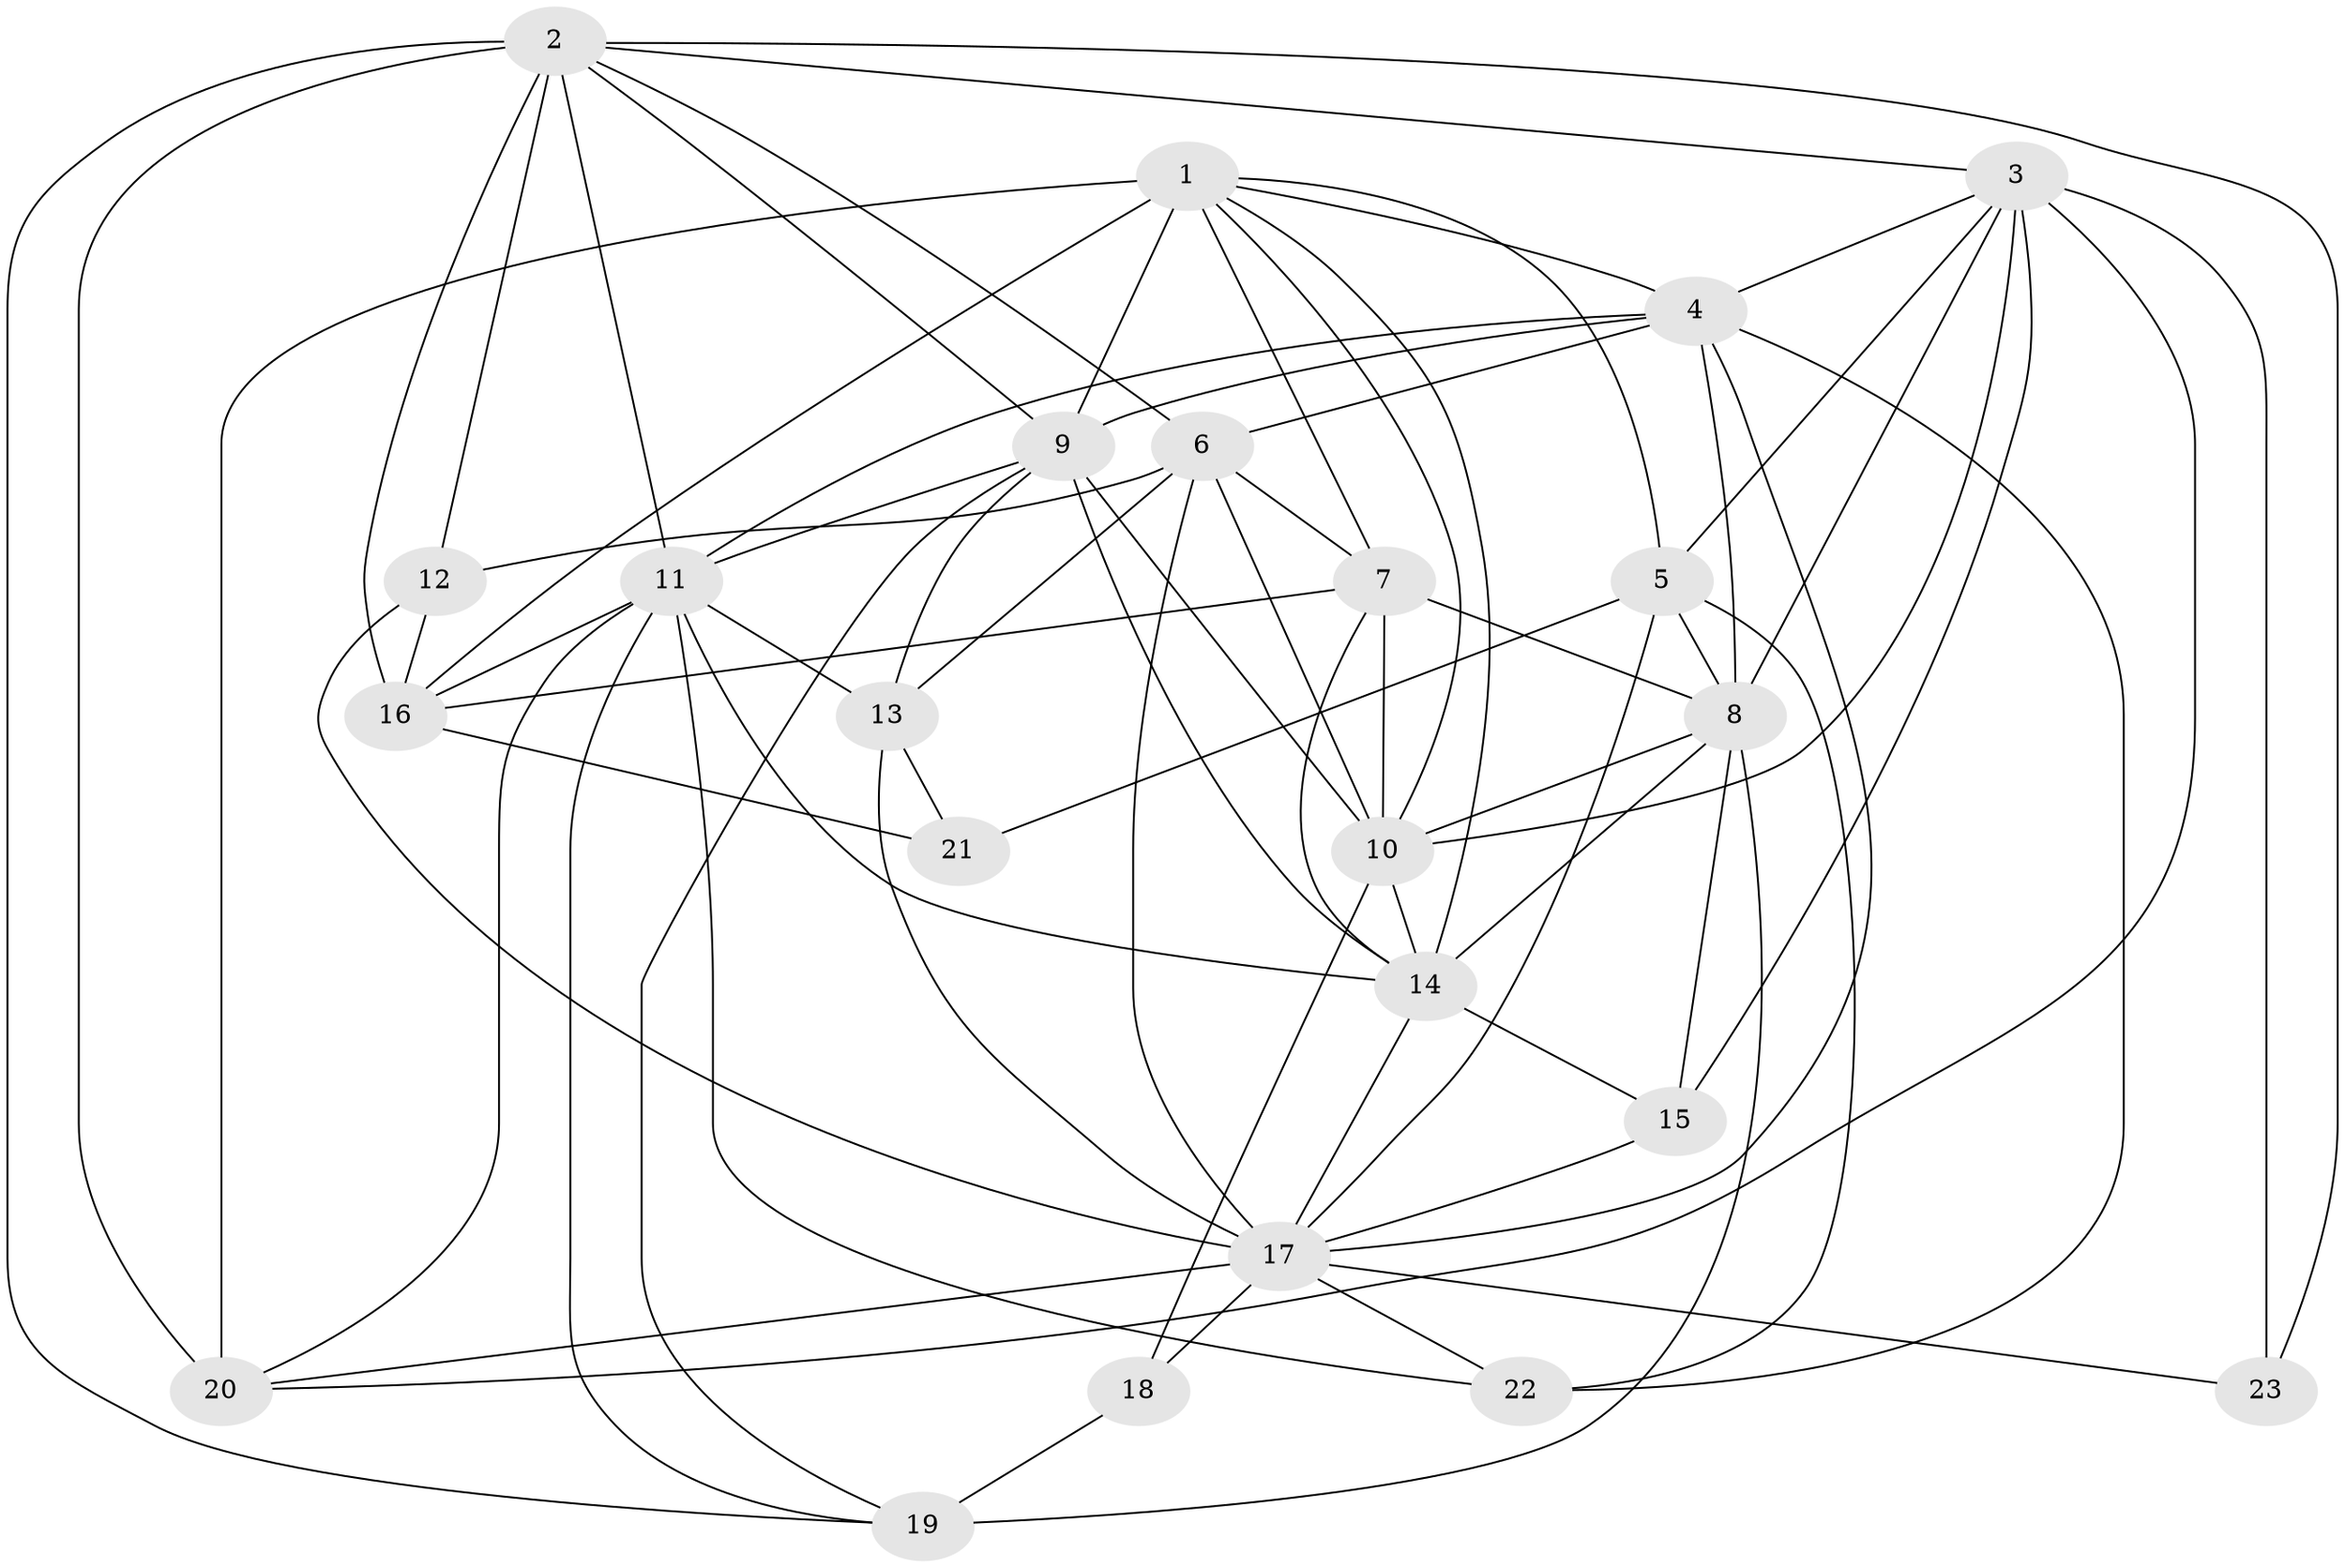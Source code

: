 // original degree distribution, {4: 1.0}
// Generated by graph-tools (version 1.1) at 2025/54/03/04/25 22:54:06]
// undirected, 23 vertices, 73 edges
graph export_dot {
  node [color=gray90,style=filled];
  1;
  2;
  3;
  4;
  5;
  6;
  7;
  8;
  9;
  10;
  11;
  12;
  13;
  14;
  15;
  16;
  17;
  18;
  19;
  20;
  21;
  22;
  23;
  1 -- 4 [weight=1.0];
  1 -- 5 [weight=1.0];
  1 -- 7 [weight=1.0];
  1 -- 9 [weight=1.0];
  1 -- 10 [weight=1.0];
  1 -- 14 [weight=2.0];
  1 -- 16 [weight=1.0];
  1 -- 20 [weight=4.0];
  2 -- 3 [weight=1.0];
  2 -- 6 [weight=1.0];
  2 -- 9 [weight=1.0];
  2 -- 11 [weight=1.0];
  2 -- 12 [weight=2.0];
  2 -- 16 [weight=1.0];
  2 -- 19 [weight=1.0];
  2 -- 20 [weight=1.0];
  2 -- 23 [weight=1.0];
  3 -- 4 [weight=1.0];
  3 -- 5 [weight=2.0];
  3 -- 8 [weight=1.0];
  3 -- 10 [weight=1.0];
  3 -- 15 [weight=1.0];
  3 -- 20 [weight=1.0];
  3 -- 23 [weight=2.0];
  4 -- 6 [weight=1.0];
  4 -- 8 [weight=1.0];
  4 -- 9 [weight=2.0];
  4 -- 11 [weight=2.0];
  4 -- 17 [weight=1.0];
  4 -- 22 [weight=1.0];
  5 -- 8 [weight=1.0];
  5 -- 17 [weight=1.0];
  5 -- 21 [weight=2.0];
  5 -- 22 [weight=1.0];
  6 -- 7 [weight=1.0];
  6 -- 10 [weight=1.0];
  6 -- 12 [weight=2.0];
  6 -- 13 [weight=1.0];
  6 -- 17 [weight=1.0];
  7 -- 8 [weight=1.0];
  7 -- 10 [weight=1.0];
  7 -- 14 [weight=1.0];
  7 -- 16 [weight=1.0];
  8 -- 10 [weight=1.0];
  8 -- 14 [weight=1.0];
  8 -- 15 [weight=2.0];
  8 -- 19 [weight=2.0];
  9 -- 10 [weight=3.0];
  9 -- 11 [weight=1.0];
  9 -- 13 [weight=2.0];
  9 -- 14 [weight=1.0];
  9 -- 19 [weight=1.0];
  10 -- 14 [weight=1.0];
  10 -- 18 [weight=1.0];
  11 -- 13 [weight=1.0];
  11 -- 14 [weight=1.0];
  11 -- 16 [weight=1.0];
  11 -- 19 [weight=1.0];
  11 -- 20 [weight=1.0];
  11 -- 22 [weight=1.0];
  12 -- 16 [weight=3.0];
  12 -- 17 [weight=1.0];
  13 -- 17 [weight=1.0];
  13 -- 21 [weight=1.0];
  14 -- 15 [weight=2.0];
  14 -- 17 [weight=1.0];
  15 -- 17 [weight=1.0];
  16 -- 21 [weight=1.0];
  17 -- 18 [weight=2.0];
  17 -- 20 [weight=1.0];
  17 -- 22 [weight=1.0];
  17 -- 23 [weight=1.0];
  18 -- 19 [weight=1.0];
}
